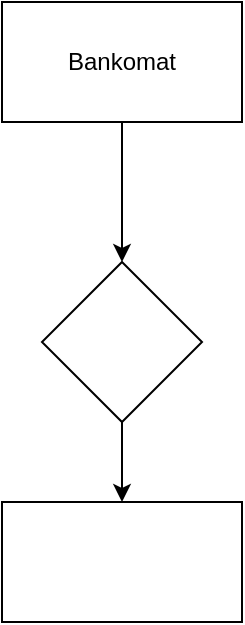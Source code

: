 <mxfile version="26.0.6">
  <diagram name="Page-1" id="vvRGJSvkypmGu1Lp_NPe">
    <mxGraphModel dx="954" dy="549" grid="1" gridSize="10" guides="1" tooltips="1" connect="1" arrows="1" fold="1" page="1" pageScale="1" pageWidth="827" pageHeight="1169" math="0" shadow="0">
      <root>
        <mxCell id="0" />
        <mxCell id="1" parent="0" />
        <mxCell id="TSfcfZxwNAV0b4j0EHzT-3" value="" style="edgeStyle=orthogonalEdgeStyle;rounded=0;orthogonalLoop=1;jettySize=auto;html=1;" edge="1" parent="1" source="TSfcfZxwNAV0b4j0EHzT-1" target="TSfcfZxwNAV0b4j0EHzT-2">
          <mxGeometry relative="1" as="geometry" />
        </mxCell>
        <mxCell id="TSfcfZxwNAV0b4j0EHzT-1" value="Bankomat" style="rounded=0;whiteSpace=wrap;html=1;" vertex="1" parent="1">
          <mxGeometry x="354" y="40" width="120" height="60" as="geometry" />
        </mxCell>
        <mxCell id="TSfcfZxwNAV0b4j0EHzT-5" value="" style="edgeStyle=orthogonalEdgeStyle;rounded=0;orthogonalLoop=1;jettySize=auto;html=1;" edge="1" parent="1" source="TSfcfZxwNAV0b4j0EHzT-2" target="TSfcfZxwNAV0b4j0EHzT-4">
          <mxGeometry relative="1" as="geometry" />
        </mxCell>
        <mxCell id="TSfcfZxwNAV0b4j0EHzT-2" value="" style="rhombus;whiteSpace=wrap;html=1;rounded=0;" vertex="1" parent="1">
          <mxGeometry x="374" y="170" width="80" height="80" as="geometry" />
        </mxCell>
        <mxCell id="TSfcfZxwNAV0b4j0EHzT-4" value="" style="whiteSpace=wrap;html=1;rounded=0;" vertex="1" parent="1">
          <mxGeometry x="354" y="290" width="120" height="60" as="geometry" />
        </mxCell>
      </root>
    </mxGraphModel>
  </diagram>
</mxfile>
